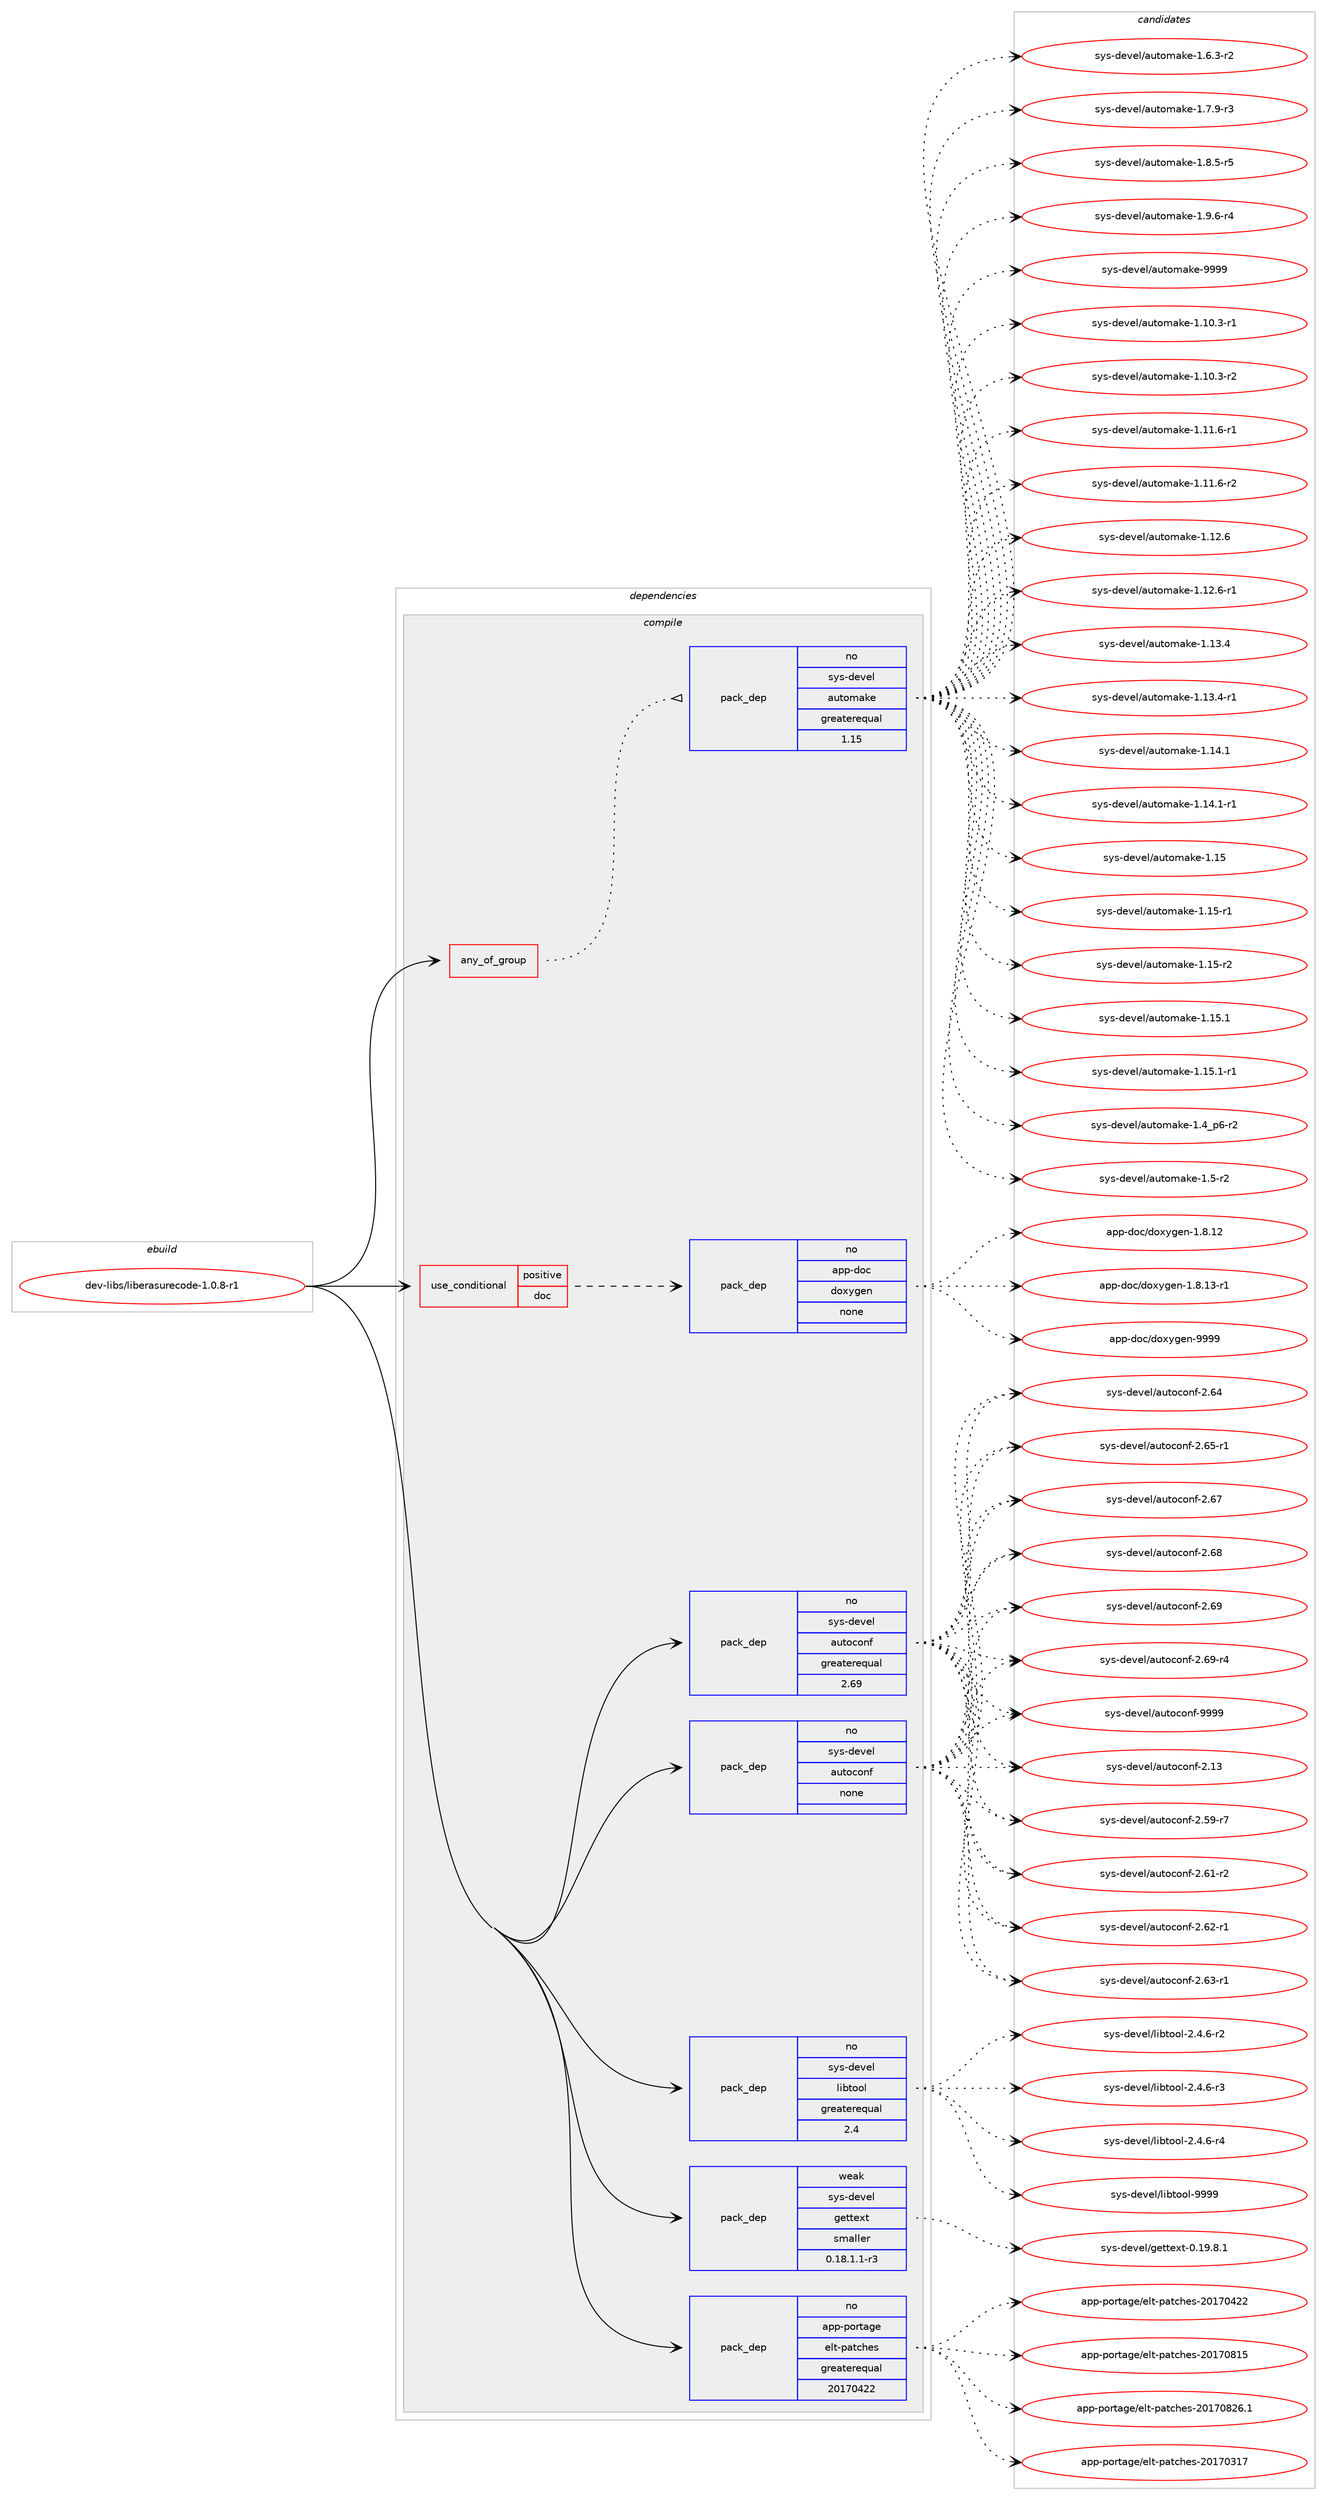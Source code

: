 digraph prolog {

# *************
# Graph options
# *************

newrank=true;
concentrate=true;
compound=true;
graph [rankdir=LR,fontname=Helvetica,fontsize=10,ranksep=1.5];#, ranksep=2.5, nodesep=0.2];
edge  [arrowhead=vee];
node  [fontname=Helvetica,fontsize=10];

# **********
# The ebuild
# **********

subgraph cluster_leftcol {
color=gray;
rank=same;
label=<<i>ebuild</i>>;
id [label="dev-libs/liberasurecode-1.0.8-r1", color=red, width=4, href="../dev-libs/liberasurecode-1.0.8-r1.svg"];
}

# ****************
# The dependencies
# ****************

subgraph cluster_midcol {
color=gray;
label=<<i>dependencies</i>>;
subgraph cluster_compile {
fillcolor="#eeeeee";
style=filled;
label=<<i>compile</i>>;
subgraph any3339 {
dependency114706 [label=<<TABLE BORDER="0" CELLBORDER="1" CELLSPACING="0" CELLPADDING="4"><TR><TD CELLPADDING="10">any_of_group</TD></TR></TABLE>>, shape=none, color=red];subgraph pack86516 {
dependency114707 [label=<<TABLE BORDER="0" CELLBORDER="1" CELLSPACING="0" CELLPADDING="4" WIDTH="220"><TR><TD ROWSPAN="6" CELLPADDING="30">pack_dep</TD></TR><TR><TD WIDTH="110">no</TD></TR><TR><TD>sys-devel</TD></TR><TR><TD>automake</TD></TR><TR><TD>greaterequal</TD></TR><TR><TD>1.15</TD></TR></TABLE>>, shape=none, color=blue];
}
dependency114706:e -> dependency114707:w [weight=20,style="dotted",arrowhead="oinv"];
}
id:e -> dependency114706:w [weight=20,style="solid",arrowhead="vee"];
subgraph cond24821 {
dependency114708 [label=<<TABLE BORDER="0" CELLBORDER="1" CELLSPACING="0" CELLPADDING="4"><TR><TD ROWSPAN="3" CELLPADDING="10">use_conditional</TD></TR><TR><TD>positive</TD></TR><TR><TD>doc</TD></TR></TABLE>>, shape=none, color=red];
subgraph pack86517 {
dependency114709 [label=<<TABLE BORDER="0" CELLBORDER="1" CELLSPACING="0" CELLPADDING="4" WIDTH="220"><TR><TD ROWSPAN="6" CELLPADDING="30">pack_dep</TD></TR><TR><TD WIDTH="110">no</TD></TR><TR><TD>app-doc</TD></TR><TR><TD>doxygen</TD></TR><TR><TD>none</TD></TR><TR><TD></TD></TR></TABLE>>, shape=none, color=blue];
}
dependency114708:e -> dependency114709:w [weight=20,style="dashed",arrowhead="vee"];
}
id:e -> dependency114708:w [weight=20,style="solid",arrowhead="vee"];
subgraph pack86518 {
dependency114710 [label=<<TABLE BORDER="0" CELLBORDER="1" CELLSPACING="0" CELLPADDING="4" WIDTH="220"><TR><TD ROWSPAN="6" CELLPADDING="30">pack_dep</TD></TR><TR><TD WIDTH="110">no</TD></TR><TR><TD>app-portage</TD></TR><TR><TD>elt-patches</TD></TR><TR><TD>greaterequal</TD></TR><TR><TD>20170422</TD></TR></TABLE>>, shape=none, color=blue];
}
id:e -> dependency114710:w [weight=20,style="solid",arrowhead="vee"];
subgraph pack86519 {
dependency114711 [label=<<TABLE BORDER="0" CELLBORDER="1" CELLSPACING="0" CELLPADDING="4" WIDTH="220"><TR><TD ROWSPAN="6" CELLPADDING="30">pack_dep</TD></TR><TR><TD WIDTH="110">no</TD></TR><TR><TD>sys-devel</TD></TR><TR><TD>autoconf</TD></TR><TR><TD>greaterequal</TD></TR><TR><TD>2.69</TD></TR></TABLE>>, shape=none, color=blue];
}
id:e -> dependency114711:w [weight=20,style="solid",arrowhead="vee"];
subgraph pack86520 {
dependency114712 [label=<<TABLE BORDER="0" CELLBORDER="1" CELLSPACING="0" CELLPADDING="4" WIDTH="220"><TR><TD ROWSPAN="6" CELLPADDING="30">pack_dep</TD></TR><TR><TD WIDTH="110">no</TD></TR><TR><TD>sys-devel</TD></TR><TR><TD>autoconf</TD></TR><TR><TD>none</TD></TR><TR><TD></TD></TR></TABLE>>, shape=none, color=blue];
}
id:e -> dependency114712:w [weight=20,style="solid",arrowhead="vee"];
subgraph pack86521 {
dependency114713 [label=<<TABLE BORDER="0" CELLBORDER="1" CELLSPACING="0" CELLPADDING="4" WIDTH="220"><TR><TD ROWSPAN="6" CELLPADDING="30">pack_dep</TD></TR><TR><TD WIDTH="110">no</TD></TR><TR><TD>sys-devel</TD></TR><TR><TD>libtool</TD></TR><TR><TD>greaterequal</TD></TR><TR><TD>2.4</TD></TR></TABLE>>, shape=none, color=blue];
}
id:e -> dependency114713:w [weight=20,style="solid",arrowhead="vee"];
subgraph pack86522 {
dependency114714 [label=<<TABLE BORDER="0" CELLBORDER="1" CELLSPACING="0" CELLPADDING="4" WIDTH="220"><TR><TD ROWSPAN="6" CELLPADDING="30">pack_dep</TD></TR><TR><TD WIDTH="110">weak</TD></TR><TR><TD>sys-devel</TD></TR><TR><TD>gettext</TD></TR><TR><TD>smaller</TD></TR><TR><TD>0.18.1.1-r3</TD></TR></TABLE>>, shape=none, color=blue];
}
id:e -> dependency114714:w [weight=20,style="solid",arrowhead="vee"];
}
subgraph cluster_compileandrun {
fillcolor="#eeeeee";
style=filled;
label=<<i>compile and run</i>>;
}
subgraph cluster_run {
fillcolor="#eeeeee";
style=filled;
label=<<i>run</i>>;
}
}

# **************
# The candidates
# **************

subgraph cluster_choices {
rank=same;
color=gray;
label=<<i>candidates</i>>;

subgraph choice86516 {
color=black;
nodesep=1;
choice11512111545100101118101108479711711611110997107101454946494846514511449 [label="sys-devel/automake-1.10.3-r1", color=red, width=4,href="../sys-devel/automake-1.10.3-r1.svg"];
choice11512111545100101118101108479711711611110997107101454946494846514511450 [label="sys-devel/automake-1.10.3-r2", color=red, width=4,href="../sys-devel/automake-1.10.3-r2.svg"];
choice11512111545100101118101108479711711611110997107101454946494946544511449 [label="sys-devel/automake-1.11.6-r1", color=red, width=4,href="../sys-devel/automake-1.11.6-r1.svg"];
choice11512111545100101118101108479711711611110997107101454946494946544511450 [label="sys-devel/automake-1.11.6-r2", color=red, width=4,href="../sys-devel/automake-1.11.6-r2.svg"];
choice1151211154510010111810110847971171161111099710710145494649504654 [label="sys-devel/automake-1.12.6", color=red, width=4,href="../sys-devel/automake-1.12.6.svg"];
choice11512111545100101118101108479711711611110997107101454946495046544511449 [label="sys-devel/automake-1.12.6-r1", color=red, width=4,href="../sys-devel/automake-1.12.6-r1.svg"];
choice1151211154510010111810110847971171161111099710710145494649514652 [label="sys-devel/automake-1.13.4", color=red, width=4,href="../sys-devel/automake-1.13.4.svg"];
choice11512111545100101118101108479711711611110997107101454946495146524511449 [label="sys-devel/automake-1.13.4-r1", color=red, width=4,href="../sys-devel/automake-1.13.4-r1.svg"];
choice1151211154510010111810110847971171161111099710710145494649524649 [label="sys-devel/automake-1.14.1", color=red, width=4,href="../sys-devel/automake-1.14.1.svg"];
choice11512111545100101118101108479711711611110997107101454946495246494511449 [label="sys-devel/automake-1.14.1-r1", color=red, width=4,href="../sys-devel/automake-1.14.1-r1.svg"];
choice115121115451001011181011084797117116111109971071014549464953 [label="sys-devel/automake-1.15", color=red, width=4,href="../sys-devel/automake-1.15.svg"];
choice1151211154510010111810110847971171161111099710710145494649534511449 [label="sys-devel/automake-1.15-r1", color=red, width=4,href="../sys-devel/automake-1.15-r1.svg"];
choice1151211154510010111810110847971171161111099710710145494649534511450 [label="sys-devel/automake-1.15-r2", color=red, width=4,href="../sys-devel/automake-1.15-r2.svg"];
choice1151211154510010111810110847971171161111099710710145494649534649 [label="sys-devel/automake-1.15.1", color=red, width=4,href="../sys-devel/automake-1.15.1.svg"];
choice11512111545100101118101108479711711611110997107101454946495346494511449 [label="sys-devel/automake-1.15.1-r1", color=red, width=4,href="../sys-devel/automake-1.15.1-r1.svg"];
choice115121115451001011181011084797117116111109971071014549465295112544511450 [label="sys-devel/automake-1.4_p6-r2", color=red, width=4,href="../sys-devel/automake-1.4_p6-r2.svg"];
choice11512111545100101118101108479711711611110997107101454946534511450 [label="sys-devel/automake-1.5-r2", color=red, width=4,href="../sys-devel/automake-1.5-r2.svg"];
choice115121115451001011181011084797117116111109971071014549465446514511450 [label="sys-devel/automake-1.6.3-r2", color=red, width=4,href="../sys-devel/automake-1.6.3-r2.svg"];
choice115121115451001011181011084797117116111109971071014549465546574511451 [label="sys-devel/automake-1.7.9-r3", color=red, width=4,href="../sys-devel/automake-1.7.9-r3.svg"];
choice115121115451001011181011084797117116111109971071014549465646534511453 [label="sys-devel/automake-1.8.5-r5", color=red, width=4,href="../sys-devel/automake-1.8.5-r5.svg"];
choice115121115451001011181011084797117116111109971071014549465746544511452 [label="sys-devel/automake-1.9.6-r4", color=red, width=4,href="../sys-devel/automake-1.9.6-r4.svg"];
choice115121115451001011181011084797117116111109971071014557575757 [label="sys-devel/automake-9999", color=red, width=4,href="../sys-devel/automake-9999.svg"];
dependency114707:e -> choice11512111545100101118101108479711711611110997107101454946494846514511449:w [style=dotted,weight="100"];
dependency114707:e -> choice11512111545100101118101108479711711611110997107101454946494846514511450:w [style=dotted,weight="100"];
dependency114707:e -> choice11512111545100101118101108479711711611110997107101454946494946544511449:w [style=dotted,weight="100"];
dependency114707:e -> choice11512111545100101118101108479711711611110997107101454946494946544511450:w [style=dotted,weight="100"];
dependency114707:e -> choice1151211154510010111810110847971171161111099710710145494649504654:w [style=dotted,weight="100"];
dependency114707:e -> choice11512111545100101118101108479711711611110997107101454946495046544511449:w [style=dotted,weight="100"];
dependency114707:e -> choice1151211154510010111810110847971171161111099710710145494649514652:w [style=dotted,weight="100"];
dependency114707:e -> choice11512111545100101118101108479711711611110997107101454946495146524511449:w [style=dotted,weight="100"];
dependency114707:e -> choice1151211154510010111810110847971171161111099710710145494649524649:w [style=dotted,weight="100"];
dependency114707:e -> choice11512111545100101118101108479711711611110997107101454946495246494511449:w [style=dotted,weight="100"];
dependency114707:e -> choice115121115451001011181011084797117116111109971071014549464953:w [style=dotted,weight="100"];
dependency114707:e -> choice1151211154510010111810110847971171161111099710710145494649534511449:w [style=dotted,weight="100"];
dependency114707:e -> choice1151211154510010111810110847971171161111099710710145494649534511450:w [style=dotted,weight="100"];
dependency114707:e -> choice1151211154510010111810110847971171161111099710710145494649534649:w [style=dotted,weight="100"];
dependency114707:e -> choice11512111545100101118101108479711711611110997107101454946495346494511449:w [style=dotted,weight="100"];
dependency114707:e -> choice115121115451001011181011084797117116111109971071014549465295112544511450:w [style=dotted,weight="100"];
dependency114707:e -> choice11512111545100101118101108479711711611110997107101454946534511450:w [style=dotted,weight="100"];
dependency114707:e -> choice115121115451001011181011084797117116111109971071014549465446514511450:w [style=dotted,weight="100"];
dependency114707:e -> choice115121115451001011181011084797117116111109971071014549465546574511451:w [style=dotted,weight="100"];
dependency114707:e -> choice115121115451001011181011084797117116111109971071014549465646534511453:w [style=dotted,weight="100"];
dependency114707:e -> choice115121115451001011181011084797117116111109971071014549465746544511452:w [style=dotted,weight="100"];
dependency114707:e -> choice115121115451001011181011084797117116111109971071014557575757:w [style=dotted,weight="100"];
}
subgraph choice86517 {
color=black;
nodesep=1;
choice9711211245100111994710011112012110310111045494656464950 [label="app-doc/doxygen-1.8.12", color=red, width=4,href="../app-doc/doxygen-1.8.12.svg"];
choice97112112451001119947100111120121103101110454946564649514511449 [label="app-doc/doxygen-1.8.13-r1", color=red, width=4,href="../app-doc/doxygen-1.8.13-r1.svg"];
choice971121124510011199471001111201211031011104557575757 [label="app-doc/doxygen-9999", color=red, width=4,href="../app-doc/doxygen-9999.svg"];
dependency114709:e -> choice9711211245100111994710011112012110310111045494656464950:w [style=dotted,weight="100"];
dependency114709:e -> choice97112112451001119947100111120121103101110454946564649514511449:w [style=dotted,weight="100"];
dependency114709:e -> choice971121124510011199471001111201211031011104557575757:w [style=dotted,weight="100"];
}
subgraph choice86518 {
color=black;
nodesep=1;
choice97112112451121111141169710310147101108116451129711699104101115455048495548514955 [label="app-portage/elt-patches-20170317", color=red, width=4,href="../app-portage/elt-patches-20170317.svg"];
choice97112112451121111141169710310147101108116451129711699104101115455048495548525050 [label="app-portage/elt-patches-20170422", color=red, width=4,href="../app-portage/elt-patches-20170422.svg"];
choice97112112451121111141169710310147101108116451129711699104101115455048495548564953 [label="app-portage/elt-patches-20170815", color=red, width=4,href="../app-portage/elt-patches-20170815.svg"];
choice971121124511211111411697103101471011081164511297116991041011154550484955485650544649 [label="app-portage/elt-patches-20170826.1", color=red, width=4,href="../app-portage/elt-patches-20170826.1.svg"];
dependency114710:e -> choice97112112451121111141169710310147101108116451129711699104101115455048495548514955:w [style=dotted,weight="100"];
dependency114710:e -> choice97112112451121111141169710310147101108116451129711699104101115455048495548525050:w [style=dotted,weight="100"];
dependency114710:e -> choice97112112451121111141169710310147101108116451129711699104101115455048495548564953:w [style=dotted,weight="100"];
dependency114710:e -> choice971121124511211111411697103101471011081164511297116991041011154550484955485650544649:w [style=dotted,weight="100"];
}
subgraph choice86519 {
color=black;
nodesep=1;
choice115121115451001011181011084797117116111991111101024550464951 [label="sys-devel/autoconf-2.13", color=red, width=4,href="../sys-devel/autoconf-2.13.svg"];
choice1151211154510010111810110847971171161119911111010245504653574511455 [label="sys-devel/autoconf-2.59-r7", color=red, width=4,href="../sys-devel/autoconf-2.59-r7.svg"];
choice1151211154510010111810110847971171161119911111010245504654494511450 [label="sys-devel/autoconf-2.61-r2", color=red, width=4,href="../sys-devel/autoconf-2.61-r2.svg"];
choice1151211154510010111810110847971171161119911111010245504654504511449 [label="sys-devel/autoconf-2.62-r1", color=red, width=4,href="../sys-devel/autoconf-2.62-r1.svg"];
choice1151211154510010111810110847971171161119911111010245504654514511449 [label="sys-devel/autoconf-2.63-r1", color=red, width=4,href="../sys-devel/autoconf-2.63-r1.svg"];
choice115121115451001011181011084797117116111991111101024550465452 [label="sys-devel/autoconf-2.64", color=red, width=4,href="../sys-devel/autoconf-2.64.svg"];
choice1151211154510010111810110847971171161119911111010245504654534511449 [label="sys-devel/autoconf-2.65-r1", color=red, width=4,href="../sys-devel/autoconf-2.65-r1.svg"];
choice115121115451001011181011084797117116111991111101024550465455 [label="sys-devel/autoconf-2.67", color=red, width=4,href="../sys-devel/autoconf-2.67.svg"];
choice115121115451001011181011084797117116111991111101024550465456 [label="sys-devel/autoconf-2.68", color=red, width=4,href="../sys-devel/autoconf-2.68.svg"];
choice115121115451001011181011084797117116111991111101024550465457 [label="sys-devel/autoconf-2.69", color=red, width=4,href="../sys-devel/autoconf-2.69.svg"];
choice1151211154510010111810110847971171161119911111010245504654574511452 [label="sys-devel/autoconf-2.69-r4", color=red, width=4,href="../sys-devel/autoconf-2.69-r4.svg"];
choice115121115451001011181011084797117116111991111101024557575757 [label="sys-devel/autoconf-9999", color=red, width=4,href="../sys-devel/autoconf-9999.svg"];
dependency114711:e -> choice115121115451001011181011084797117116111991111101024550464951:w [style=dotted,weight="100"];
dependency114711:e -> choice1151211154510010111810110847971171161119911111010245504653574511455:w [style=dotted,weight="100"];
dependency114711:e -> choice1151211154510010111810110847971171161119911111010245504654494511450:w [style=dotted,weight="100"];
dependency114711:e -> choice1151211154510010111810110847971171161119911111010245504654504511449:w [style=dotted,weight="100"];
dependency114711:e -> choice1151211154510010111810110847971171161119911111010245504654514511449:w [style=dotted,weight="100"];
dependency114711:e -> choice115121115451001011181011084797117116111991111101024550465452:w [style=dotted,weight="100"];
dependency114711:e -> choice1151211154510010111810110847971171161119911111010245504654534511449:w [style=dotted,weight="100"];
dependency114711:e -> choice115121115451001011181011084797117116111991111101024550465455:w [style=dotted,weight="100"];
dependency114711:e -> choice115121115451001011181011084797117116111991111101024550465456:w [style=dotted,weight="100"];
dependency114711:e -> choice115121115451001011181011084797117116111991111101024550465457:w [style=dotted,weight="100"];
dependency114711:e -> choice1151211154510010111810110847971171161119911111010245504654574511452:w [style=dotted,weight="100"];
dependency114711:e -> choice115121115451001011181011084797117116111991111101024557575757:w [style=dotted,weight="100"];
}
subgraph choice86520 {
color=black;
nodesep=1;
choice115121115451001011181011084797117116111991111101024550464951 [label="sys-devel/autoconf-2.13", color=red, width=4,href="../sys-devel/autoconf-2.13.svg"];
choice1151211154510010111810110847971171161119911111010245504653574511455 [label="sys-devel/autoconf-2.59-r7", color=red, width=4,href="../sys-devel/autoconf-2.59-r7.svg"];
choice1151211154510010111810110847971171161119911111010245504654494511450 [label="sys-devel/autoconf-2.61-r2", color=red, width=4,href="../sys-devel/autoconf-2.61-r2.svg"];
choice1151211154510010111810110847971171161119911111010245504654504511449 [label="sys-devel/autoconf-2.62-r1", color=red, width=4,href="../sys-devel/autoconf-2.62-r1.svg"];
choice1151211154510010111810110847971171161119911111010245504654514511449 [label="sys-devel/autoconf-2.63-r1", color=red, width=4,href="../sys-devel/autoconf-2.63-r1.svg"];
choice115121115451001011181011084797117116111991111101024550465452 [label="sys-devel/autoconf-2.64", color=red, width=4,href="../sys-devel/autoconf-2.64.svg"];
choice1151211154510010111810110847971171161119911111010245504654534511449 [label="sys-devel/autoconf-2.65-r1", color=red, width=4,href="../sys-devel/autoconf-2.65-r1.svg"];
choice115121115451001011181011084797117116111991111101024550465455 [label="sys-devel/autoconf-2.67", color=red, width=4,href="../sys-devel/autoconf-2.67.svg"];
choice115121115451001011181011084797117116111991111101024550465456 [label="sys-devel/autoconf-2.68", color=red, width=4,href="../sys-devel/autoconf-2.68.svg"];
choice115121115451001011181011084797117116111991111101024550465457 [label="sys-devel/autoconf-2.69", color=red, width=4,href="../sys-devel/autoconf-2.69.svg"];
choice1151211154510010111810110847971171161119911111010245504654574511452 [label="sys-devel/autoconf-2.69-r4", color=red, width=4,href="../sys-devel/autoconf-2.69-r4.svg"];
choice115121115451001011181011084797117116111991111101024557575757 [label="sys-devel/autoconf-9999", color=red, width=4,href="../sys-devel/autoconf-9999.svg"];
dependency114712:e -> choice115121115451001011181011084797117116111991111101024550464951:w [style=dotted,weight="100"];
dependency114712:e -> choice1151211154510010111810110847971171161119911111010245504653574511455:w [style=dotted,weight="100"];
dependency114712:e -> choice1151211154510010111810110847971171161119911111010245504654494511450:w [style=dotted,weight="100"];
dependency114712:e -> choice1151211154510010111810110847971171161119911111010245504654504511449:w [style=dotted,weight="100"];
dependency114712:e -> choice1151211154510010111810110847971171161119911111010245504654514511449:w [style=dotted,weight="100"];
dependency114712:e -> choice115121115451001011181011084797117116111991111101024550465452:w [style=dotted,weight="100"];
dependency114712:e -> choice1151211154510010111810110847971171161119911111010245504654534511449:w [style=dotted,weight="100"];
dependency114712:e -> choice115121115451001011181011084797117116111991111101024550465455:w [style=dotted,weight="100"];
dependency114712:e -> choice115121115451001011181011084797117116111991111101024550465456:w [style=dotted,weight="100"];
dependency114712:e -> choice115121115451001011181011084797117116111991111101024550465457:w [style=dotted,weight="100"];
dependency114712:e -> choice1151211154510010111810110847971171161119911111010245504654574511452:w [style=dotted,weight="100"];
dependency114712:e -> choice115121115451001011181011084797117116111991111101024557575757:w [style=dotted,weight="100"];
}
subgraph choice86521 {
color=black;
nodesep=1;
choice1151211154510010111810110847108105981161111111084550465246544511450 [label="sys-devel/libtool-2.4.6-r2", color=red, width=4,href="../sys-devel/libtool-2.4.6-r2.svg"];
choice1151211154510010111810110847108105981161111111084550465246544511451 [label="sys-devel/libtool-2.4.6-r3", color=red, width=4,href="../sys-devel/libtool-2.4.6-r3.svg"];
choice1151211154510010111810110847108105981161111111084550465246544511452 [label="sys-devel/libtool-2.4.6-r4", color=red, width=4,href="../sys-devel/libtool-2.4.6-r4.svg"];
choice1151211154510010111810110847108105981161111111084557575757 [label="sys-devel/libtool-9999", color=red, width=4,href="../sys-devel/libtool-9999.svg"];
dependency114713:e -> choice1151211154510010111810110847108105981161111111084550465246544511450:w [style=dotted,weight="100"];
dependency114713:e -> choice1151211154510010111810110847108105981161111111084550465246544511451:w [style=dotted,weight="100"];
dependency114713:e -> choice1151211154510010111810110847108105981161111111084550465246544511452:w [style=dotted,weight="100"];
dependency114713:e -> choice1151211154510010111810110847108105981161111111084557575757:w [style=dotted,weight="100"];
}
subgraph choice86522 {
color=black;
nodesep=1;
choice1151211154510010111810110847103101116116101120116454846495746564649 [label="sys-devel/gettext-0.19.8.1", color=red, width=4,href="../sys-devel/gettext-0.19.8.1.svg"];
dependency114714:e -> choice1151211154510010111810110847103101116116101120116454846495746564649:w [style=dotted,weight="100"];
}
}

}
